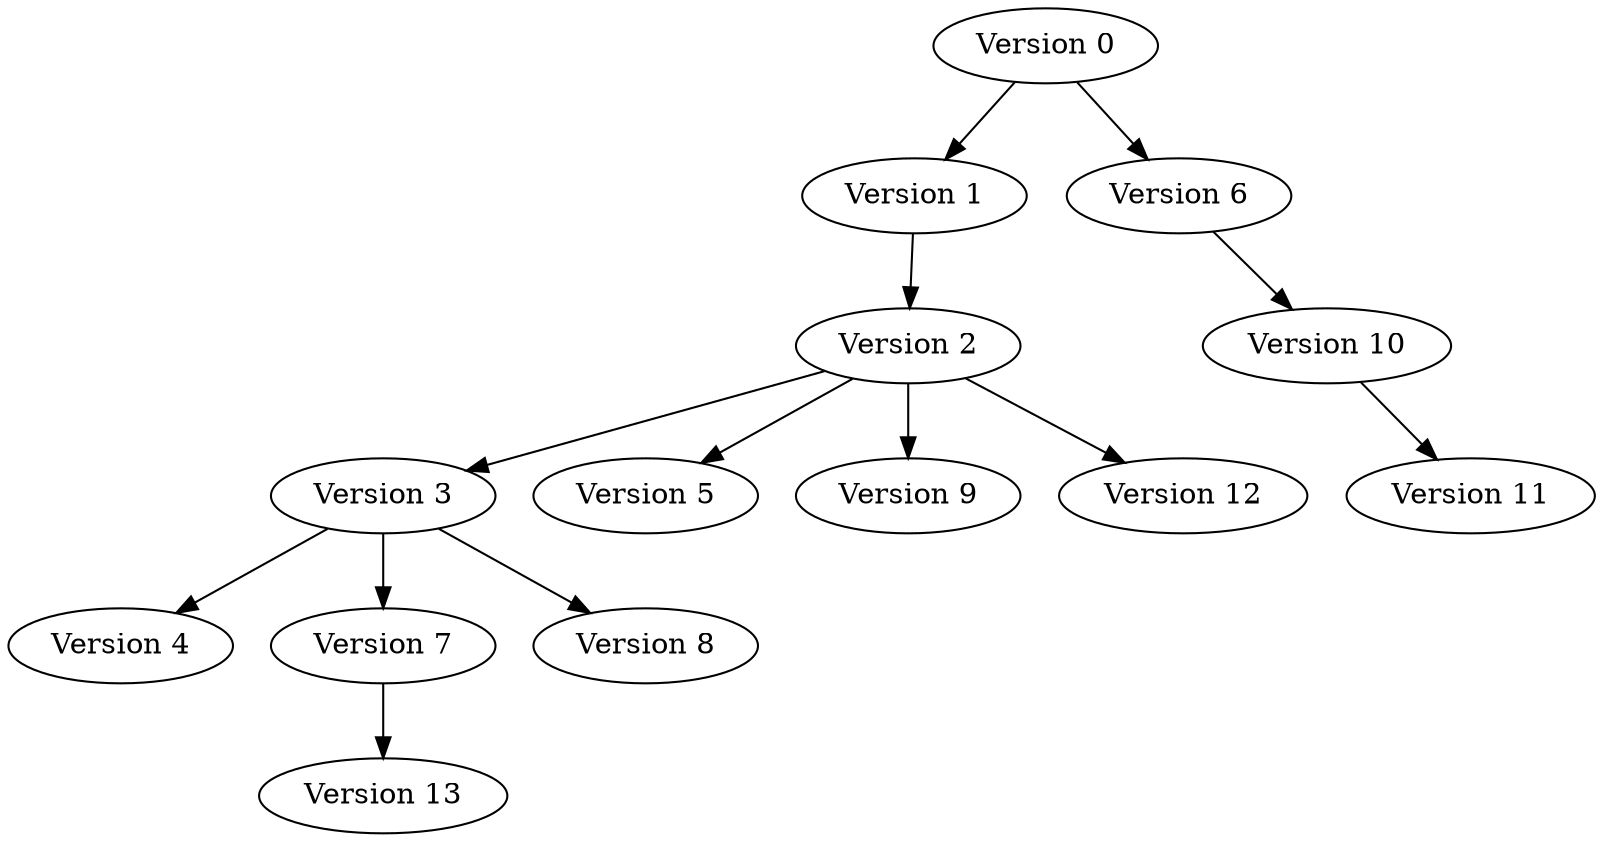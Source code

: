 digraph G {
    "Version 0";
    "Version 1";
    "Version 2";
    "Version 3";
    "Version 4";
    "Version 5";
    "Version 6";
    "Version 7";
    "Version 8";
    "Version 9";
    "Version 10";
    "Version 11";
    "Version 12";
    "Version 13";
    "Version 0" -> "Version 1";
    "Version 1" -> "Version 2";
    "Version 2" -> "Version 3";
    "Version 3" -> "Version 4";
    "Version 2" -> "Version 5";
    "Version 0" -> "Version 6";
    "Version 3" -> "Version 7";
    "Version 3" -> "Version 8";
    "Version 2" -> "Version 9";
    "Version 6" -> "Version 10";
    "Version 10" -> "Version 11";
    "Version 2" -> "Version 12";
    "Version 7" -> "Version 13";
}

